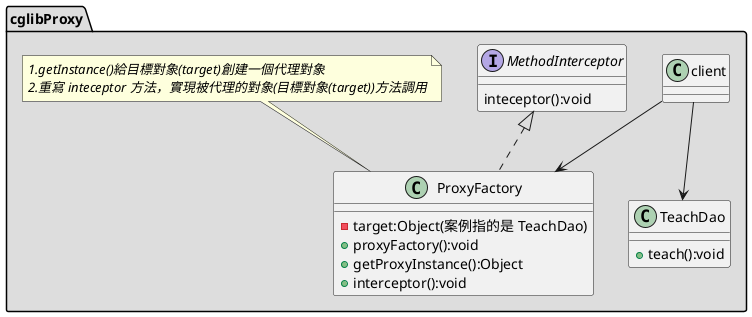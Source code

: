 @startuml
package "cglibProxy" AS cglibProxy #DDDDDD{
interface MethodInterceptor{
inteceptor():void
}
class TeachDao {
+teach():void
}
class ProxyFactory implements MethodInterceptor{
-target:Object(案例指的是 TeachDao)
+proxyFactory():void
+getProxyInstance():Object
+interceptor():void
}
class client {}

note top of ProxyFactory
<i>1.getInstance()給目標對象(target)創建一個代理對象</i>
<i>2.重寫 inteceptor 方法，實現被代理的對象(目標對象(target))方法調用</i>
end note

    client --> ProxyFactory
    client --> TeachDao

}
@enduml
